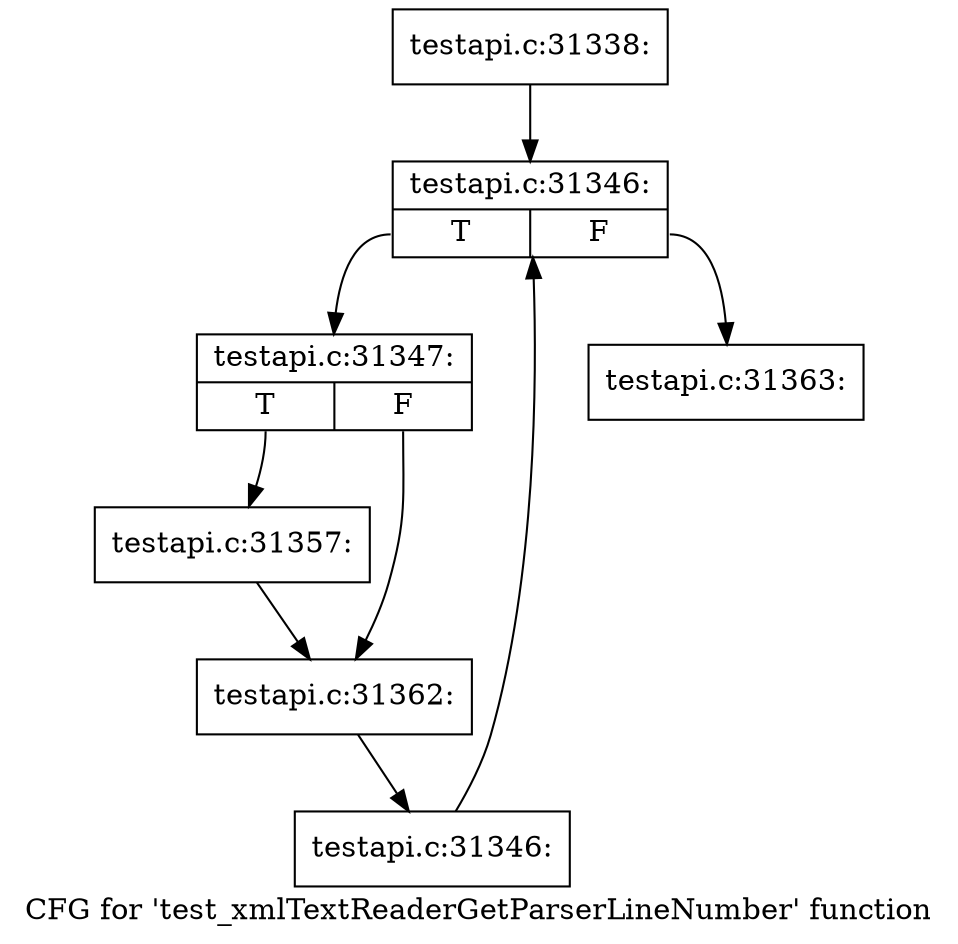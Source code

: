 digraph "CFG for 'test_xmlTextReaderGetParserLineNumber' function" {
	label="CFG for 'test_xmlTextReaderGetParserLineNumber' function";

	Node0x518d370 [shape=record,label="{testapi.c:31338:}"];
	Node0x518d370 -> Node0x5191f80;
	Node0x5191f80 [shape=record,label="{testapi.c:31346:|{<s0>T|<s1>F}}"];
	Node0x5191f80:s0 -> Node0x5192260;
	Node0x5191f80:s1 -> Node0x5191de0;
	Node0x5192260 [shape=record,label="{testapi.c:31347:|{<s0>T|<s1>F}}"];
	Node0x5192260:s0 -> Node0x51930c0;
	Node0x5192260:s1 -> Node0x51933f0;
	Node0x51930c0 [shape=record,label="{testapi.c:31357:}"];
	Node0x51930c0 -> Node0x51933f0;
	Node0x51933f0 [shape=record,label="{testapi.c:31362:}"];
	Node0x51933f0 -> Node0x51921d0;
	Node0x51921d0 [shape=record,label="{testapi.c:31346:}"];
	Node0x51921d0 -> Node0x5191f80;
	Node0x5191de0 [shape=record,label="{testapi.c:31363:}"];
}
